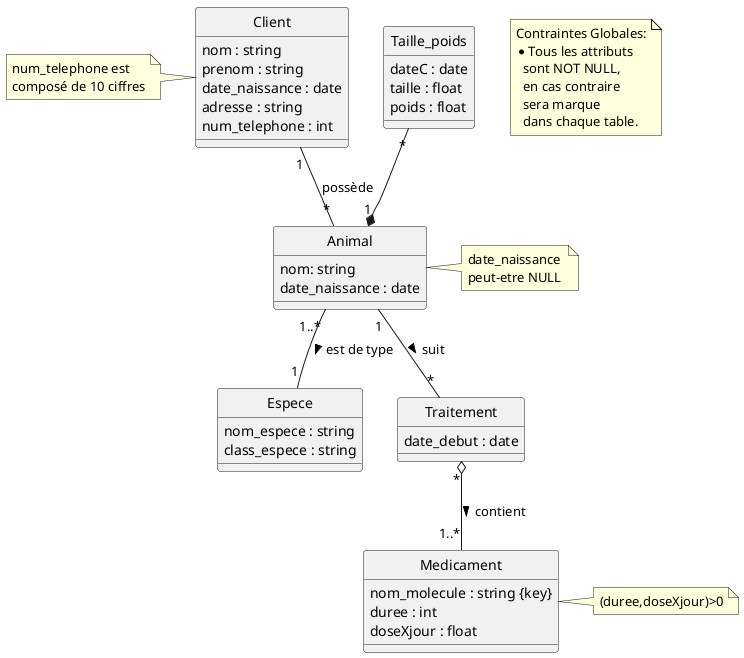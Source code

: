 @startuml

hide circle

note as Contraintes
    Contraintes Globales:
    *Tous les attributs
      sont NOT NULL,
      en cas contraire
      sera marque
      dans chaque table.
end note

class Client{
  nom : string
  prenom : string
  date_naissance : date
  adresse : string
  num_telephone : int
}
note left:num_telephone est\ncomposé de 10 ciffres

class Espece{
  nom_espece : string
  class_espece : string
}

class Animal{
  nom: string
  date_naissance : date
}
note right: date_naissance \npeut-etre NULL

class Traitement{
  date_debut : date
}

class Medicament{
  nom_molecule : string {key}
  duree : int
	doseXjour : float
}
note right:(duree,doseXjour)>0

class Taille_poids{
  dateC : date
  taille : float
  poids : float
}

Animal "1..*" -- "1" Espece : est de type >
Animal "1" -- "*" Traitement : suit >
Traitement "*" o-- "1..*" Medicament : contient >
Client "1" -- "*" Animal : possède
Taille_poids "*" --* "1" Animal



@enduml
